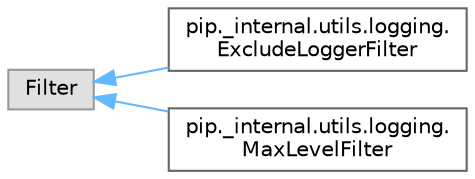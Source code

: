 digraph "Graphical Class Hierarchy"
{
 // LATEX_PDF_SIZE
  bgcolor="transparent";
  edge [fontname=Helvetica,fontsize=10,labelfontname=Helvetica,labelfontsize=10];
  node [fontname=Helvetica,fontsize=10,shape=box,height=0.2,width=0.4];
  rankdir="LR";
  Node0 [id="Node000000",label="Filter",height=0.2,width=0.4,color="grey60", fillcolor="#E0E0E0", style="filled",tooltip=" "];
  Node0 -> Node1 [id="edge1868_Node000000_Node000001",dir="back",color="steelblue1",style="solid",tooltip=" "];
  Node1 [id="Node000001",label="pip._internal.utils.logging.\lExcludeLoggerFilter",height=0.2,width=0.4,color="grey40", fillcolor="white", style="filled",URL="$classpip_1_1__internal_1_1utils_1_1logging_1_1_exclude_logger_filter.html",tooltip=" "];
  Node0 -> Node2 [id="edge1869_Node000000_Node000002",dir="back",color="steelblue1",style="solid",tooltip=" "];
  Node2 [id="Node000002",label="pip._internal.utils.logging.\lMaxLevelFilter",height=0.2,width=0.4,color="grey40", fillcolor="white", style="filled",URL="$classpip_1_1__internal_1_1utils_1_1logging_1_1_max_level_filter.html",tooltip=" "];
}
